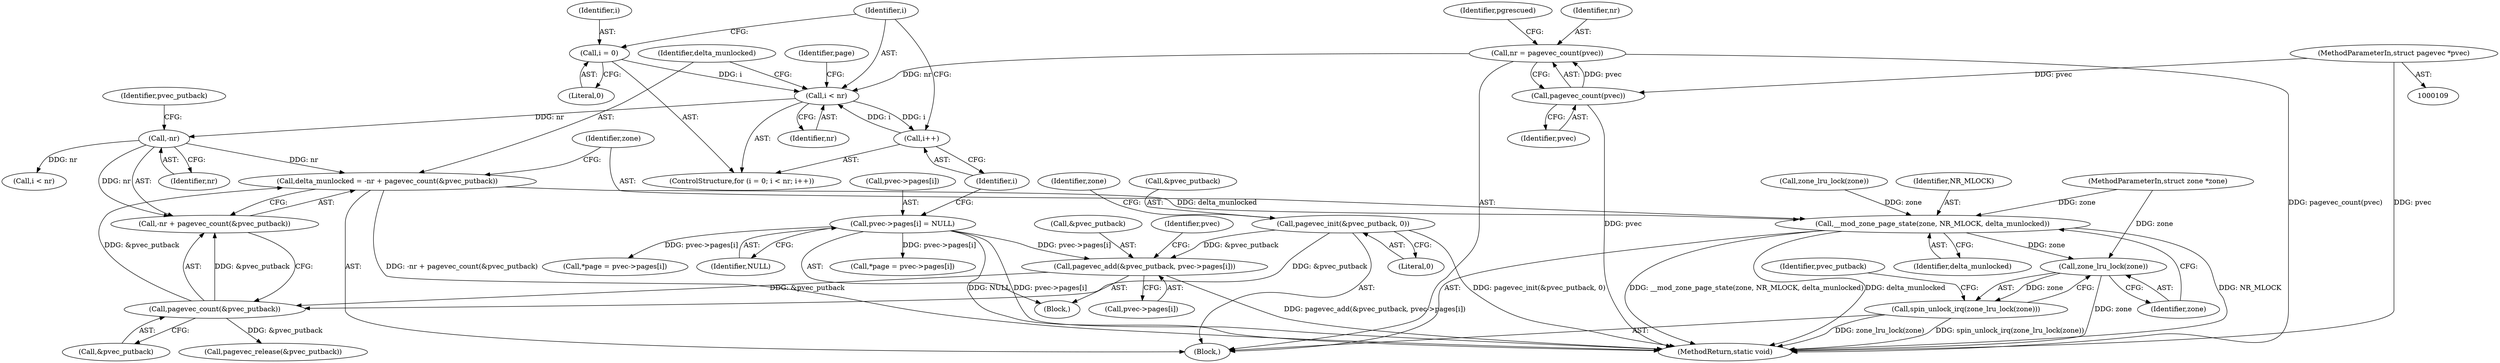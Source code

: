 digraph "1_linux_70feee0e1ef331b22cc51f383d532a0d043fbdcc@integer" {
"1000177" [label="(Call,delta_munlocked = -nr + pagevec_count(&pvec_putback))"];
"1000180" [label="(Call,-nr)"];
"1000136" [label="(Call,i < nr)"];
"1000139" [label="(Call,i++)"];
"1000133" [label="(Call,i = 0)"];
"1000115" [label="(Call,nr = pagevec_count(pvec))"];
"1000117" [label="(Call,pagevec_count(pvec))"];
"1000110" [label="(MethodParameterIn,struct pagevec *pvec)"];
"1000182" [label="(Call,pagevec_count(&pvec_putback))"];
"1000125" [label="(Call,pagevec_init(&pvec_putback, 0))"];
"1000162" [label="(Call,pagevec_add(&pvec_putback, pvec->pages[i]))"];
"1000170" [label="(Call,pvec->pages[i] = NULL)"];
"1000185" [label="(Call,__mod_zone_page_state(zone, NR_MLOCK, delta_munlocked))"];
"1000190" [label="(Call,zone_lru_lock(zone))"];
"1000189" [label="(Call,spin_unlock_irq(zone_lru_lock(zone)))"];
"1000132" [label="(ControlStructure,for (i = 0; i < nr; i++))"];
"1000111" [label="(MethodParameterIn,struct zone *zone)"];
"1000131" [label="(Identifier,zone)"];
"1000188" [label="(Identifier,delta_munlocked)"];
"1000190" [label="(Call,zone_lru_lock(zone))"];
"1000118" [label="(Identifier,pvec)"];
"1000184" [label="(Identifier,pvec_putback)"];
"1000180" [label="(Call,-nr)"];
"1000187" [label="(Identifier,NR_MLOCK)"];
"1000171" [label="(Call,pvec->pages[i])"];
"1000194" [label="(Identifier,pvec_putback)"];
"1000133" [label="(Call,i = 0)"];
"1000143" [label="(Call,*page = pvec->pages[i])"];
"1000135" [label="(Literal,0)"];
"1000126" [label="(Call,&pvec_putback)"];
"1000163" [label="(Call,&pvec_putback)"];
"1000170" [label="(Call,pvec->pages[i] = NULL)"];
"1000206" [label="(Call,*page = pvec->pages[i])"];
"1000189" [label="(Call,spin_unlock_irq(zone_lru_lock(zone)))"];
"1000183" [label="(Call,&pvec_putback)"];
"1000162" [label="(Call,pagevec_add(&pvec_putback, pvec->pages[i]))"];
"1000192" [label="(Call,pagevec_release(&pvec_putback))"];
"1000181" [label="(Identifier,nr)"];
"1000125" [label="(Call,pagevec_init(&pvec_putback, 0))"];
"1000141" [label="(Block,)"];
"1000177" [label="(Call,delta_munlocked = -nr + pagevec_count(&pvec_putback))"];
"1000186" [label="(Identifier,zone)"];
"1000243" [label="(MethodReturn,static void)"];
"1000138" [label="(Identifier,nr)"];
"1000178" [label="(Identifier,delta_munlocked)"];
"1000128" [label="(Literal,0)"];
"1000173" [label="(Identifier,pvec)"];
"1000140" [label="(Identifier,i)"];
"1000139" [label="(Call,i++)"];
"1000137" [label="(Identifier,i)"];
"1000199" [label="(Call,i < nr)"];
"1000117" [label="(Call,pagevec_count(pvec))"];
"1000134" [label="(Identifier,i)"];
"1000191" [label="(Identifier,zone)"];
"1000112" [label="(Block,)"];
"1000110" [label="(MethodParameterIn,struct pagevec *pvec)"];
"1000176" [label="(Identifier,NULL)"];
"1000144" [label="(Identifier,page)"];
"1000165" [label="(Call,pvec->pages[i])"];
"1000130" [label="(Call,zone_lru_lock(zone))"];
"1000123" [label="(Identifier,pgrescued)"];
"1000185" [label="(Call,__mod_zone_page_state(zone, NR_MLOCK, delta_munlocked))"];
"1000179" [label="(Call,-nr + pagevec_count(&pvec_putback))"];
"1000115" [label="(Call,nr = pagevec_count(pvec))"];
"1000116" [label="(Identifier,nr)"];
"1000182" [label="(Call,pagevec_count(&pvec_putback))"];
"1000136" [label="(Call,i < nr)"];
"1000177" -> "1000112"  [label="AST: "];
"1000177" -> "1000179"  [label="CFG: "];
"1000178" -> "1000177"  [label="AST: "];
"1000179" -> "1000177"  [label="AST: "];
"1000186" -> "1000177"  [label="CFG: "];
"1000177" -> "1000243"  [label="DDG: -nr + pagevec_count(&pvec_putback)"];
"1000180" -> "1000177"  [label="DDG: nr"];
"1000182" -> "1000177"  [label="DDG: &pvec_putback"];
"1000177" -> "1000185"  [label="DDG: delta_munlocked"];
"1000180" -> "1000179"  [label="AST: "];
"1000180" -> "1000181"  [label="CFG: "];
"1000181" -> "1000180"  [label="AST: "];
"1000184" -> "1000180"  [label="CFG: "];
"1000180" -> "1000179"  [label="DDG: nr"];
"1000136" -> "1000180"  [label="DDG: nr"];
"1000180" -> "1000199"  [label="DDG: nr"];
"1000136" -> "1000132"  [label="AST: "];
"1000136" -> "1000138"  [label="CFG: "];
"1000137" -> "1000136"  [label="AST: "];
"1000138" -> "1000136"  [label="AST: "];
"1000144" -> "1000136"  [label="CFG: "];
"1000178" -> "1000136"  [label="CFG: "];
"1000139" -> "1000136"  [label="DDG: i"];
"1000133" -> "1000136"  [label="DDG: i"];
"1000115" -> "1000136"  [label="DDG: nr"];
"1000136" -> "1000139"  [label="DDG: i"];
"1000139" -> "1000132"  [label="AST: "];
"1000139" -> "1000140"  [label="CFG: "];
"1000140" -> "1000139"  [label="AST: "];
"1000137" -> "1000139"  [label="CFG: "];
"1000133" -> "1000132"  [label="AST: "];
"1000133" -> "1000135"  [label="CFG: "];
"1000134" -> "1000133"  [label="AST: "];
"1000135" -> "1000133"  [label="AST: "];
"1000137" -> "1000133"  [label="CFG: "];
"1000115" -> "1000112"  [label="AST: "];
"1000115" -> "1000117"  [label="CFG: "];
"1000116" -> "1000115"  [label="AST: "];
"1000117" -> "1000115"  [label="AST: "];
"1000123" -> "1000115"  [label="CFG: "];
"1000115" -> "1000243"  [label="DDG: pagevec_count(pvec)"];
"1000117" -> "1000115"  [label="DDG: pvec"];
"1000117" -> "1000118"  [label="CFG: "];
"1000118" -> "1000117"  [label="AST: "];
"1000117" -> "1000243"  [label="DDG: pvec"];
"1000110" -> "1000117"  [label="DDG: pvec"];
"1000110" -> "1000109"  [label="AST: "];
"1000110" -> "1000243"  [label="DDG: pvec"];
"1000182" -> "1000179"  [label="AST: "];
"1000182" -> "1000183"  [label="CFG: "];
"1000183" -> "1000182"  [label="AST: "];
"1000179" -> "1000182"  [label="CFG: "];
"1000182" -> "1000179"  [label="DDG: &pvec_putback"];
"1000125" -> "1000182"  [label="DDG: &pvec_putback"];
"1000162" -> "1000182"  [label="DDG: &pvec_putback"];
"1000182" -> "1000192"  [label="DDG: &pvec_putback"];
"1000125" -> "1000112"  [label="AST: "];
"1000125" -> "1000128"  [label="CFG: "];
"1000126" -> "1000125"  [label="AST: "];
"1000128" -> "1000125"  [label="AST: "];
"1000131" -> "1000125"  [label="CFG: "];
"1000125" -> "1000243"  [label="DDG: pagevec_init(&pvec_putback, 0)"];
"1000125" -> "1000162"  [label="DDG: &pvec_putback"];
"1000162" -> "1000141"  [label="AST: "];
"1000162" -> "1000165"  [label="CFG: "];
"1000163" -> "1000162"  [label="AST: "];
"1000165" -> "1000162"  [label="AST: "];
"1000173" -> "1000162"  [label="CFG: "];
"1000162" -> "1000243"  [label="DDG: pagevec_add(&pvec_putback, pvec->pages[i])"];
"1000170" -> "1000162"  [label="DDG: pvec->pages[i]"];
"1000170" -> "1000141"  [label="AST: "];
"1000170" -> "1000176"  [label="CFG: "];
"1000171" -> "1000170"  [label="AST: "];
"1000176" -> "1000170"  [label="AST: "];
"1000140" -> "1000170"  [label="CFG: "];
"1000170" -> "1000243"  [label="DDG: NULL"];
"1000170" -> "1000243"  [label="DDG: pvec->pages[i]"];
"1000170" -> "1000143"  [label="DDG: pvec->pages[i]"];
"1000170" -> "1000206"  [label="DDG: pvec->pages[i]"];
"1000185" -> "1000112"  [label="AST: "];
"1000185" -> "1000188"  [label="CFG: "];
"1000186" -> "1000185"  [label="AST: "];
"1000187" -> "1000185"  [label="AST: "];
"1000188" -> "1000185"  [label="AST: "];
"1000191" -> "1000185"  [label="CFG: "];
"1000185" -> "1000243"  [label="DDG: NR_MLOCK"];
"1000185" -> "1000243"  [label="DDG: __mod_zone_page_state(zone, NR_MLOCK, delta_munlocked)"];
"1000185" -> "1000243"  [label="DDG: delta_munlocked"];
"1000130" -> "1000185"  [label="DDG: zone"];
"1000111" -> "1000185"  [label="DDG: zone"];
"1000185" -> "1000190"  [label="DDG: zone"];
"1000190" -> "1000189"  [label="AST: "];
"1000190" -> "1000191"  [label="CFG: "];
"1000191" -> "1000190"  [label="AST: "];
"1000189" -> "1000190"  [label="CFG: "];
"1000190" -> "1000243"  [label="DDG: zone"];
"1000190" -> "1000189"  [label="DDG: zone"];
"1000111" -> "1000190"  [label="DDG: zone"];
"1000189" -> "1000112"  [label="AST: "];
"1000194" -> "1000189"  [label="CFG: "];
"1000189" -> "1000243"  [label="DDG: zone_lru_lock(zone)"];
"1000189" -> "1000243"  [label="DDG: spin_unlock_irq(zone_lru_lock(zone))"];
}

